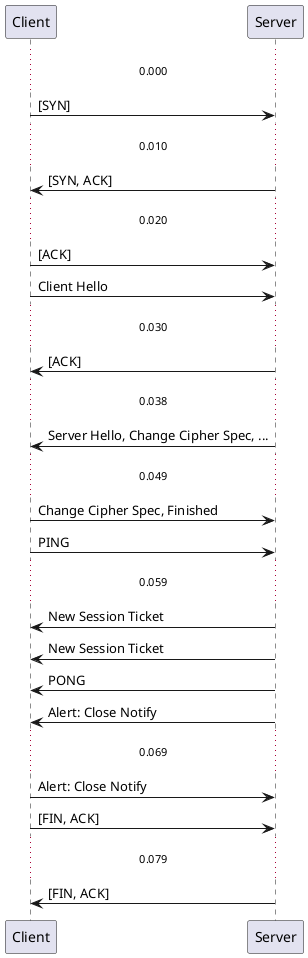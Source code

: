 @startuml
participant "Client" as c
participant "Server" as s
... 0.000 ...
c -> s: [SYN]
... 0.010 ...
c <- s: [SYN, ACK]
... 0.020 ...
c -> s: [ACK]
c -> s: Client Hello
... 0.030 ...
c <- s: [ACK]
... 0.038 ...
c <- s: Server Hello, Change Cipher Spec, ...
... 0.049 ...
c -> s: Change Cipher Spec, Finished
c -> s: PING
... 0.059 ...
c <- s: New Session Ticket
c <- s: New Session Ticket
c <- s: PONG
c <- s: Alert: Close Notify
... 0.069 ...
c -> s: Alert: Close Notify
c -> s: [FIN, ACK]
... 0.079 ...
c <- s: [FIN, ACK]
@enduml
